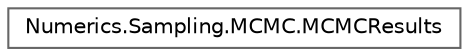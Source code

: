 digraph "Graphical Class Hierarchy"
{
 // LATEX_PDF_SIZE
  bgcolor="transparent";
  edge [fontname=Helvetica,fontsize=10,labelfontname=Helvetica,labelfontsize=10];
  node [fontname=Helvetica,fontsize=10,shape=box,height=0.2,width=0.4];
  rankdir="LR";
  Node0 [id="Node000000",label="Numerics.Sampling.MCMC.MCMCResults",height=0.2,width=0.4,color="grey40", fillcolor="white", style="filled",URL="$class_numerics_1_1_sampling_1_1_m_c_m_c_1_1_m_c_m_c_results.html",tooltip="A class for post-processing and saving Bayesian MCMC results."];
}
